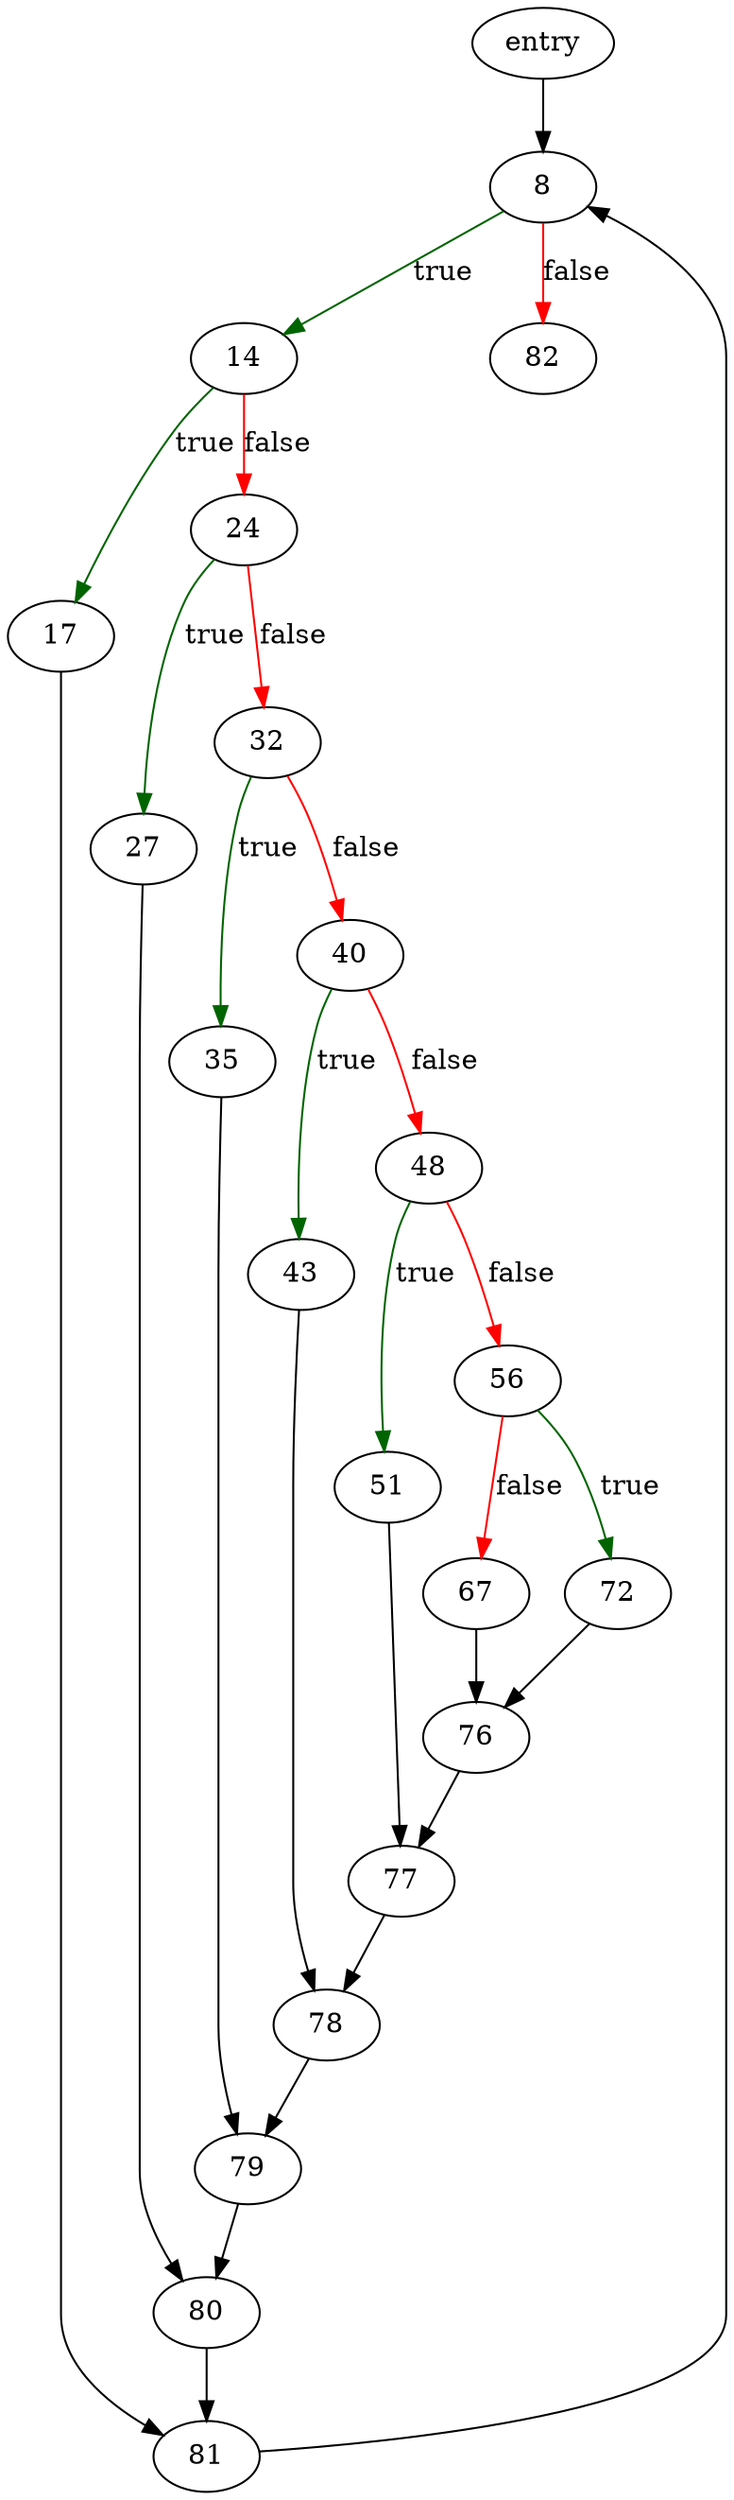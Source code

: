digraph "output_c_string" {
	// Node definitions.
	2 [label=entry];
	8;
	14;
	17;
	24;
	27;
	32;
	35;
	40;
	43;
	48;
	51;
	56;
	67;
	72;
	76;
	77;
	78;
	79;
	80;
	81;
	82;

	// Edge definitions.
	2 -> 8;
	8 -> 14 [
		color=darkgreen
		label=true
	];
	8 -> 82 [
		color=red
		label=false
	];
	14 -> 17 [
		color=darkgreen
		label=true
	];
	14 -> 24 [
		color=red
		label=false
	];
	17 -> 81;
	24 -> 27 [
		color=darkgreen
		label=true
	];
	24 -> 32 [
		color=red
		label=false
	];
	27 -> 80;
	32 -> 35 [
		color=darkgreen
		label=true
	];
	32 -> 40 [
		color=red
		label=false
	];
	35 -> 79;
	40 -> 43 [
		color=darkgreen
		label=true
	];
	40 -> 48 [
		color=red
		label=false
	];
	43 -> 78;
	48 -> 51 [
		color=darkgreen
		label=true
	];
	48 -> 56 [
		color=red
		label=false
	];
	51 -> 77;
	56 -> 67 [
		color=red
		label=false
	];
	56 -> 72 [
		color=darkgreen
		label=true
	];
	67 -> 76;
	72 -> 76;
	76 -> 77;
	77 -> 78;
	78 -> 79;
	79 -> 80;
	80 -> 81;
	81 -> 8;
}
